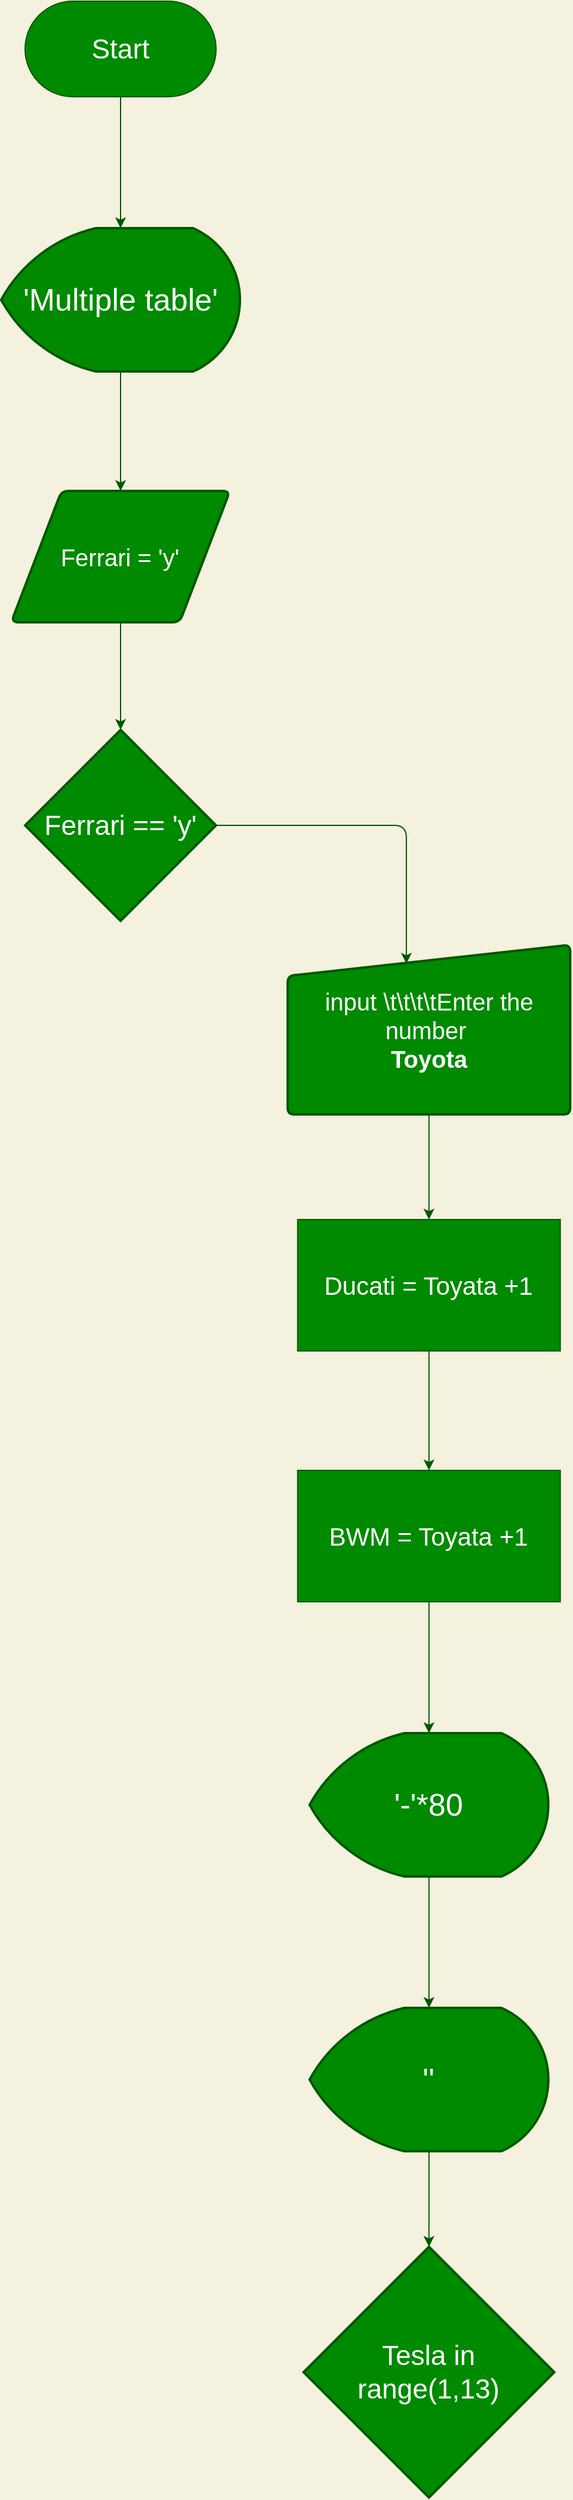 <mxfile>
    <diagram id="BHSiblmkNetkqqB_6jnl" name="Page-1">
        <mxGraphModel dx="1003" dy="1006" grid="1" gridSize="10" guides="1" tooltips="1" connect="1" arrows="1" fold="1" page="1" pageScale="1" pageWidth="850" pageHeight="1100" background="#F4F1DE" math="0" shadow="0">
            <root>
                <mxCell id="0"/>
                <mxCell id="1" parent="0"/>
                <mxCell id="5" style="edgeStyle=orthogonalEdgeStyle;curved=0;rounded=1;sketch=0;orthogonalLoop=1;jettySize=auto;html=1;exitX=0.5;exitY=1;exitDx=0;exitDy=0;entryX=0.5;entryY=0;entryDx=0;entryDy=0;entryPerimeter=0;fontColor=#393C56;strokeColor=#005700;fillColor=#008a00;" edge="1" parent="1" source="3" target="4">
                    <mxGeometry relative="1" as="geometry"/>
                </mxCell>
                <mxCell id="3" value="&lt;font style=&quot;font-size: 23px&quot; color=&quot;#ffffff&quot;&gt;Start&lt;/font&gt;" style="rounded=1;whiteSpace=wrap;html=1;sketch=0;arcSize=50;fillColor=#008a00;strokeColor=#005700;fontColor=#ffffff;" vertex="1" parent="1">
                    <mxGeometry x="280" y="70" width="160" height="80" as="geometry"/>
                </mxCell>
                <mxCell id="7" style="edgeStyle=orthogonalEdgeStyle;curved=0;rounded=1;sketch=0;orthogonalLoop=1;jettySize=auto;html=1;exitX=0.5;exitY=1;exitDx=0;exitDy=0;exitPerimeter=0;entryX=0.5;entryY=0;entryDx=0;entryDy=0;fontColor=#393C56;strokeColor=#005700;fillColor=#008a00;" edge="1" parent="1" source="4" target="6">
                    <mxGeometry relative="1" as="geometry"/>
                </mxCell>
                <mxCell id="4" value="&lt;font color=&quot;#ffffff&quot; style=&quot;font-size: 26px&quot;&gt;'Multiple table'&lt;/font&gt;" style="strokeWidth=2;html=1;shape=mxgraph.flowchart.display;whiteSpace=wrap;rounded=0;sketch=0;fontColor=#ffffff;fillColor=#008a00;strokeColor=#005700;" vertex="1" parent="1">
                    <mxGeometry x="260" y="260" width="200" height="120" as="geometry"/>
                </mxCell>
                <mxCell id="9" style="edgeStyle=orthogonalEdgeStyle;curved=0;rounded=1;sketch=0;orthogonalLoop=1;jettySize=auto;html=1;exitX=0.5;exitY=1;exitDx=0;exitDy=0;entryX=0.5;entryY=0;entryDx=0;entryDy=0;entryPerimeter=0;fontColor=#393C56;strokeColor=#005700;fillColor=#008a00;" edge="1" parent="1" source="6" target="8">
                    <mxGeometry relative="1" as="geometry"/>
                </mxCell>
                <mxCell id="6" value="&lt;font style=&quot;font-size: 20px&quot; color=&quot;#ffffff&quot;&gt;Ferrari = 'y'&lt;/font&gt;" style="shape=parallelogram;html=1;strokeWidth=2;perimeter=parallelogramPerimeter;whiteSpace=wrap;rounded=1;arcSize=12;size=0.23;sketch=0;fontColor=#ffffff;fillColor=#008a00;strokeColor=#005700;" vertex="1" parent="1">
                    <mxGeometry x="268.34" y="480" width="183.33" height="110" as="geometry"/>
                </mxCell>
                <mxCell id="11" style="edgeStyle=orthogonalEdgeStyle;curved=0;rounded=1;sketch=0;orthogonalLoop=1;jettySize=auto;html=1;exitX=1;exitY=0.5;exitDx=0;exitDy=0;exitPerimeter=0;fontColor=#393C56;strokeColor=#005700;fillColor=#008a00;entryX=0.42;entryY=0.111;entryDx=0;entryDy=0;entryPerimeter=0;" edge="1" parent="1" source="8" target="10">
                    <mxGeometry relative="1" as="geometry">
                        <mxPoint x="580" y="890" as="targetPoint"/>
                    </mxGeometry>
                </mxCell>
                <mxCell id="8" value="&lt;font color=&quot;#ffffff&quot; style=&quot;font-size: 23px&quot;&gt;Ferrari == 'y'&lt;/font&gt;" style="strokeWidth=2;html=1;shape=mxgraph.flowchart.decision;whiteSpace=wrap;rounded=0;sketch=0;fontColor=#ffffff;fillColor=#008a00;strokeColor=#005700;" vertex="1" parent="1">
                    <mxGeometry x="280.01" y="680" width="160" height="160" as="geometry"/>
                </mxCell>
                <mxCell id="13" style="edgeStyle=orthogonalEdgeStyle;curved=0;rounded=1;sketch=0;orthogonalLoop=1;jettySize=auto;html=1;exitX=0.5;exitY=1;exitDx=0;exitDy=0;entryX=0.5;entryY=0;entryDx=0;entryDy=0;fontColor=#393C56;strokeColor=#005700;fillColor=#008a00;" edge="1" parent="1" source="10" target="12">
                    <mxGeometry relative="1" as="geometry"/>
                </mxCell>
                <mxCell id="10" value="&lt;font style=&quot;font-size: 20px&quot;&gt;&lt;font color=&quot;#ffffff&quot;&gt;input \t\t\t\tEnter the number&amp;nbsp;&lt;br&gt;&lt;b&gt;Toyota&lt;/b&gt;&lt;/font&gt;&lt;br&gt;&lt;/font&gt;" style="html=1;strokeWidth=2;shape=manualInput;whiteSpace=wrap;rounded=1;size=26;arcSize=11;sketch=0;fontColor=#ffffff;fillColor=#008a00;strokeColor=#005700;" vertex="1" parent="1">
                    <mxGeometry x="500" y="860" width="236.67" height="142" as="geometry"/>
                </mxCell>
                <mxCell id="16" style="edgeStyle=orthogonalEdgeStyle;curved=0;rounded=1;sketch=0;orthogonalLoop=1;jettySize=auto;html=1;exitX=0.5;exitY=1;exitDx=0;exitDy=0;entryX=0.5;entryY=0;entryDx=0;entryDy=0;fontColor=#393C56;strokeColor=#005700;fillColor=#008a00;" edge="1" parent="1" source="12" target="15">
                    <mxGeometry relative="1" as="geometry"/>
                </mxCell>
                <mxCell id="12" value="&lt;font style=&quot;font-size: 21px&quot; color=&quot;#ffffff&quot;&gt;Ducati = Toyata +1&lt;/font&gt;" style="rounded=0;whiteSpace=wrap;html=1;sketch=0;fontColor=#ffffff;strokeColor=#005700;fillColor=#008a00;" vertex="1" parent="1">
                    <mxGeometry x="508.34" y="1090" width="220" height="110" as="geometry"/>
                </mxCell>
                <mxCell id="19" style="edgeStyle=orthogonalEdgeStyle;curved=0;rounded=1;sketch=0;orthogonalLoop=1;jettySize=auto;html=1;exitX=0.5;exitY=1;exitDx=0;exitDy=0;entryX=0.5;entryY=0;entryDx=0;entryDy=0;entryPerimeter=0;fontColor=#393C56;strokeColor=#005700;fillColor=#008a00;" edge="1" parent="1" source="15" target="17">
                    <mxGeometry relative="1" as="geometry"/>
                </mxCell>
                <mxCell id="15" value="&lt;font style=&quot;font-size: 21px&quot; color=&quot;#ffffff&quot;&gt;BWM = Toyata +1&lt;/font&gt;" style="rounded=0;whiteSpace=wrap;html=1;sketch=0;fontColor=#ffffff;strokeColor=#005700;fillColor=#008a00;" vertex="1" parent="1">
                    <mxGeometry x="508.34" y="1300" width="220" height="110" as="geometry"/>
                </mxCell>
                <mxCell id="20" style="edgeStyle=orthogonalEdgeStyle;curved=0;rounded=1;sketch=0;orthogonalLoop=1;jettySize=auto;html=1;exitX=0.5;exitY=1;exitDx=0;exitDy=0;exitPerimeter=0;entryX=0.5;entryY=0;entryDx=0;entryDy=0;entryPerimeter=0;fontColor=#393C56;strokeColor=#005700;fillColor=#008a00;" edge="1" parent="1" source="17" target="18">
                    <mxGeometry relative="1" as="geometry"/>
                </mxCell>
                <mxCell id="17" value="&lt;font color=&quot;#ffffff&quot;&gt;&lt;span style=&quot;font-size: 26px&quot;&gt;'-'*80&lt;/span&gt;&lt;/font&gt;" style="strokeWidth=2;html=1;shape=mxgraph.flowchart.display;whiteSpace=wrap;rounded=0;sketch=0;fontColor=#ffffff;fillColor=#008a00;strokeColor=#005700;" vertex="1" parent="1">
                    <mxGeometry x="518.34" y="1520" width="200" height="120" as="geometry"/>
                </mxCell>
                <mxCell id="23" style="edgeStyle=orthogonalEdgeStyle;curved=0;rounded=1;sketch=0;orthogonalLoop=1;jettySize=auto;html=1;exitX=0.5;exitY=1;exitDx=0;exitDy=0;exitPerimeter=0;entryX=0.5;entryY=0;entryDx=0;entryDy=0;entryPerimeter=0;fontColor=#393C56;strokeColor=#005700;fillColor=#008a00;" edge="1" parent="1" source="18" target="22">
                    <mxGeometry relative="1" as="geometry"/>
                </mxCell>
                <mxCell id="18" value="&lt;font color=&quot;#ffffff&quot;&gt;&lt;span style=&quot;font-size: 26px&quot;&gt;''&lt;/span&gt;&lt;/font&gt;" style="strokeWidth=2;html=1;shape=mxgraph.flowchart.display;whiteSpace=wrap;rounded=0;sketch=0;fontColor=#ffffff;fillColor=#008a00;strokeColor=#005700;" vertex="1" parent="1">
                    <mxGeometry x="518.34" y="1750" width="200" height="120" as="geometry"/>
                </mxCell>
                <mxCell id="22" value="&lt;font color=&quot;#ffffff&quot;&gt;&lt;span style=&quot;font-size: 23px&quot;&gt;Tesla in &lt;br&gt;range(1,13)&lt;/span&gt;&lt;/font&gt;" style="strokeWidth=2;html=1;shape=mxgraph.flowchart.decision;whiteSpace=wrap;rounded=0;sketch=0;fontColor=#ffffff;fillColor=#008a00;strokeColor=#005700;" vertex="1" parent="1">
                    <mxGeometry x="513.33" y="1950" width="210" height="210" as="geometry"/>
                </mxCell>
            </root>
        </mxGraphModel>
    </diagram>
</mxfile>